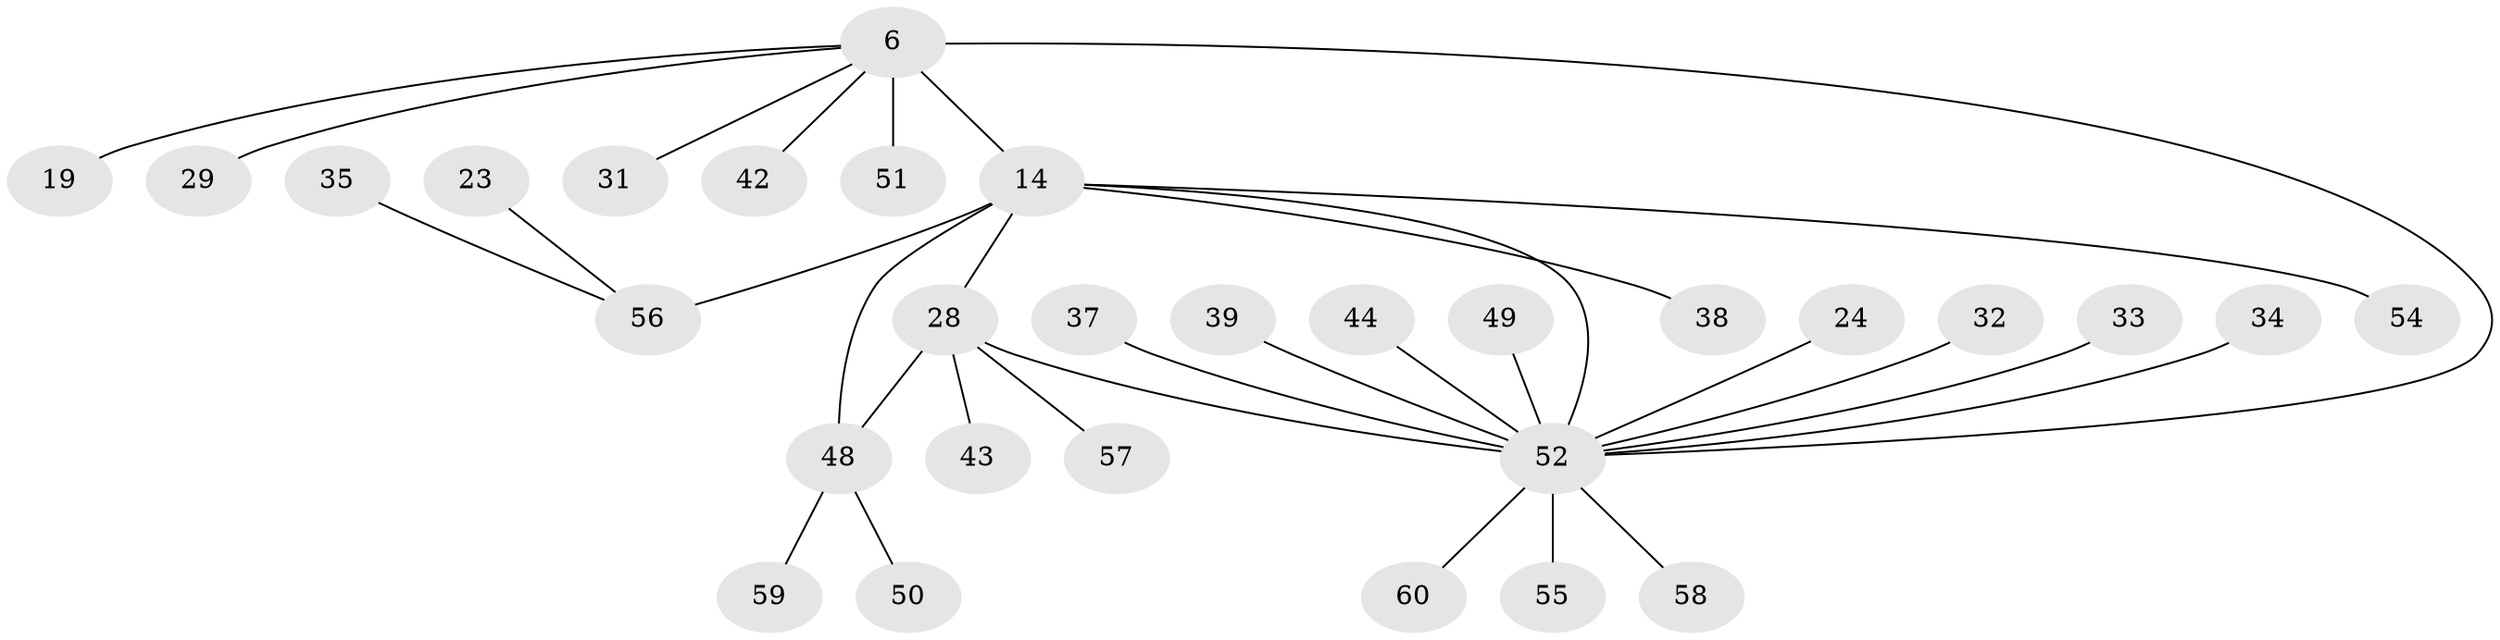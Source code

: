 // original degree distribution, {2: 0.2833333333333333, 8: 0.03333333333333333, 5: 0.05, 4: 0.06666666666666667, 7: 0.016666666666666666, 10: 0.03333333333333333, 3: 0.03333333333333333, 6: 0.016666666666666666, 1: 0.4666666666666667}
// Generated by graph-tools (version 1.1) at 2025/54/03/09/25 04:54:58]
// undirected, 30 vertices, 32 edges
graph export_dot {
graph [start="1"]
  node [color=gray90,style=filled];
  6 [super="+4+5"];
  14 [super="+13+2"];
  19;
  23;
  24 [super="+18"];
  28 [super="+12+9"];
  29 [super="+20"];
  31;
  32;
  33;
  34;
  35;
  37;
  38;
  39 [super="+21"];
  42;
  43;
  44;
  48 [super="+15+22+30+40"];
  49 [super="+41"];
  50;
  51;
  52 [super="+8+25"];
  54 [super="+45"];
  55 [super="+36"];
  56 [super="+46+3"];
  57;
  58 [super="+47"];
  59 [super="+27"];
  60 [super="+53"];
  6 -- 42;
  6 -- 19;
  6 -- 29;
  6 -- 52 [weight=2];
  6 -- 51;
  6 -- 14 [weight=2];
  6 -- 31;
  14 -- 38;
  14 -- 28 [weight=4];
  14 -- 54;
  14 -- 52 [weight=2];
  14 -- 48 [weight=2];
  14 -- 56 [weight=2];
  23 -- 56;
  24 -- 52;
  28 -- 57;
  28 -- 43;
  28 -- 52 [weight=4];
  28 -- 48;
  32 -- 52;
  33 -- 52;
  34 -- 52;
  35 -- 56;
  37 -- 52;
  39 -- 52;
  44 -- 52;
  48 -- 50;
  48 -- 59;
  49 -- 52;
  52 -- 60;
  52 -- 55;
  52 -- 58;
}
